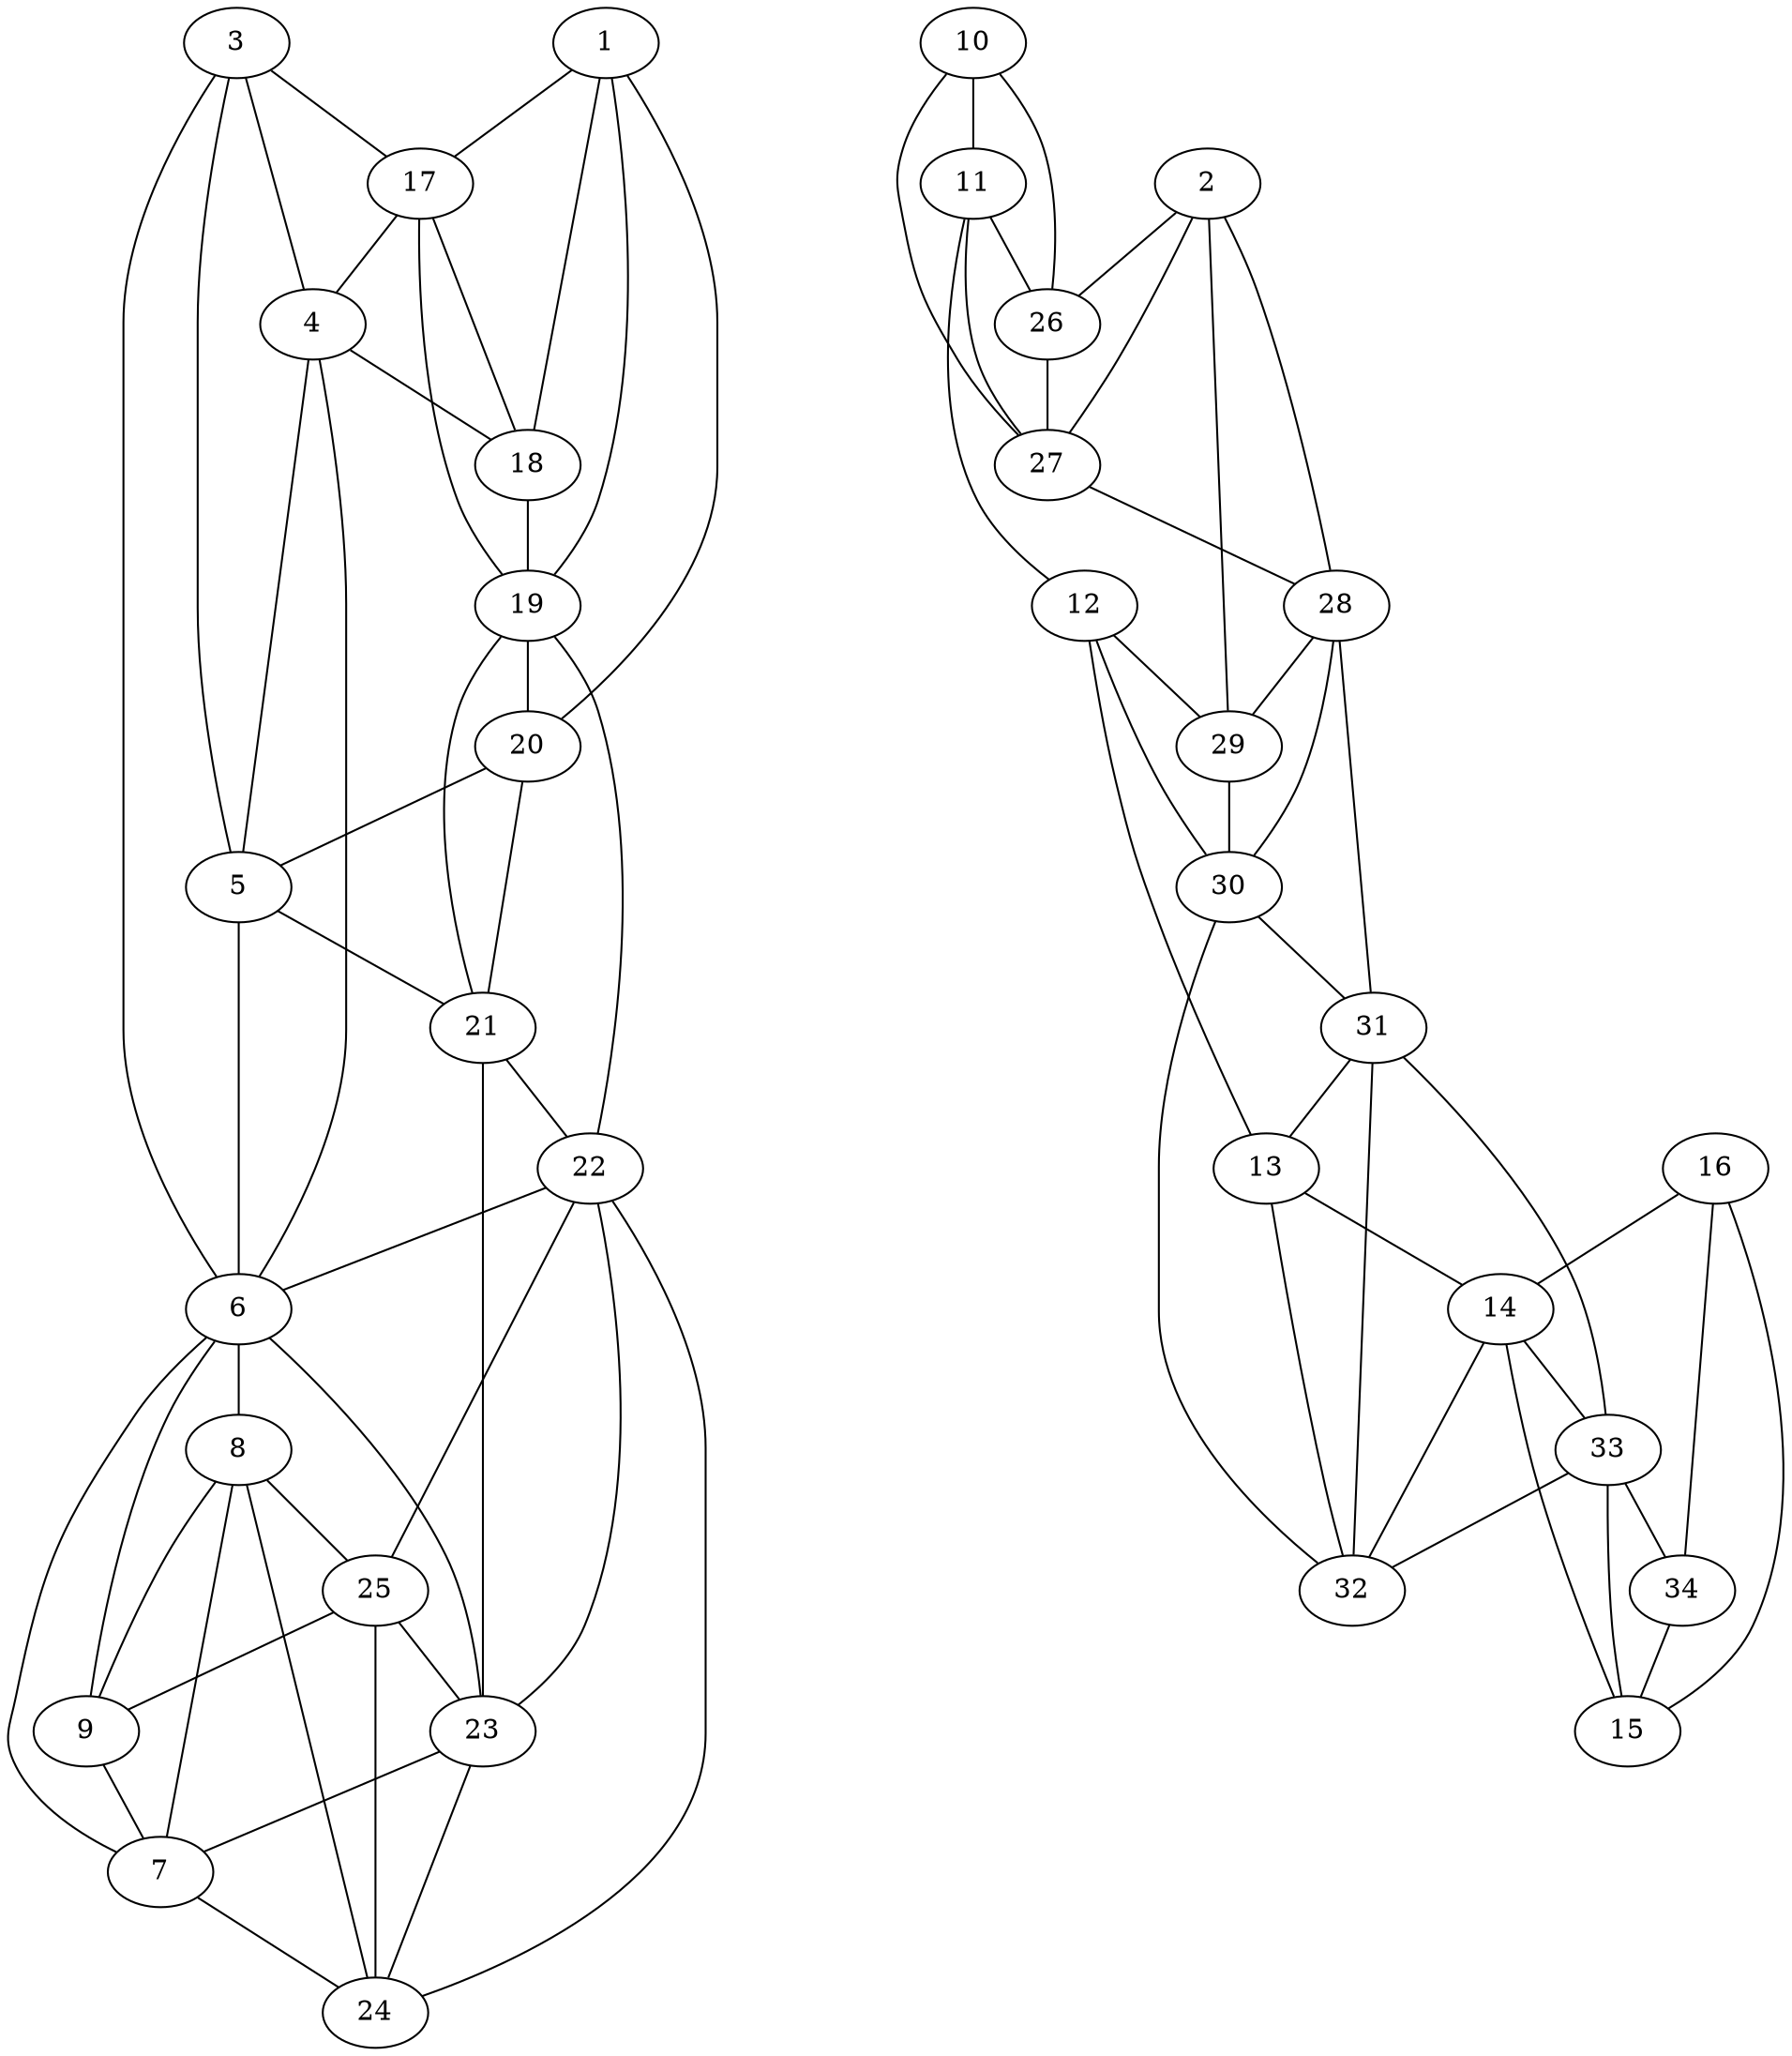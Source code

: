 graph pdb1trp {
	1	 [aaLength=17,
		sequence=SSDVSTAQAAGYKLHED,
		type=0];
	17	 [aaLength=4,
		sequence=CGSN,
		type=2];
	1 -- 17	 [distance0="17.40765",
		frequency=1,
		type0=2];
	18	 [aaLength=4,
		sequence=SSSD,
		type=2];
	1 -- 18	 [distance0="12.13768",
		frequency=1,
		type0=1];
	2	 [aaLength=17,
		sequence=vanDerWaals,
		type=0];
	26	 [aaLength=4,
		sequence=vanDerWaals,
		type=2];
	2 -- 26	 [distance0="17.39451",
		frequency=1,
		type0=2];
	27	 [aaLength=4,
		sequence=vanDerWaals,
		type=2];
	2 -- 27	 [distance0="11.84494",
		frequency=1,
		type0=1];
	3	 [aaLength=3,
		sequence=YTC,
		type=1];
	3 -- 17	 [distance0="0.0",
		frequency=1,
		type0=5];
	4	 [aaLength=4,
		sequence=NCYS,
		type=1];
	3 -- 4	 [distance0="5.0",
		frequency=1,
		type0=1];
	5	 [aaLength=4,
		sequence=PHKY,
		type=1];
	3 -- 5	 [distance0="35.0",
		frequency=1,
		type0=2];
	6	 [aaLength=8,
		sequence=PYYEYPIL,
		type=1];
	3 -- 6	 [distance0="51.0",
		frequency=1,
		type0=3];
	4 -- 5	 [distance0="30.0",
		frequency=1,
		type0=2];
	4 -- 6	 [distance0="46.0",
		frequency=1,
		type0=3];
	4 -- 18	 [distance0="0.0",
		frequency=1,
		type0=5];
	5 -- 6	 [distance0="16.0",
		frequency=1,
		type0=1];
	21	 [aaLength=4,
		sequence=NWEG,
		type=2];
	5 -- 21	 [distance0="1.0",
		frequency=1,
		type0=4];
	8	 [aaLength=7,
		sequence=QLAGVIT,
		type=1];
	6 -- 8	 [distance0="30.0",
		frequency=1,
		type0=3];
	7	 [aaLength=6,
		sequence=DRVVFN,
		type=1];
	6 -- 7	 [distance0="21.0",
		frequency=1,
		type0=2];
	23	 [aaLength=4,
		sequence=LSSG,
		type=2];
	6 -- 23	 [distance0="0.0",
		frequency=1,
		type0=5];
	7 -- 8	 [distance0="9.0",
		frequency=1,
		type0=1];
	24	 [aaLength=4,
		sequence=NENN,
		type=2];
	7 -- 24	 [distance0="0.0",
		frequency=1,
		type0=5];
	25	 [aaLength=4,
		sequence=HTGA,
		type=2];
	8 -- 25	 [distance0="0.0",
		frequency=1,
		type0=5];
	9	 [aaLength=4,
		sequence=FVEC,
		type=1];
	9 -- 6	 [distance0="45.0",
		frequency=1,
		type0=3];
	9 -- 8	 [distance0="15.0",
		frequency=1,
		type0=1];
	9 -- 7	 [distance0="24.0",
		frequency=1,
		type0=2];
	10	 [aaLength=3,
		sequence=vanDerWaals,
		type=1];
	11	 [aaLength=4,
		sequence=vanDerWaals,
		type=1];
	10 -- 11	 [distance0="5.0",
		frequency=1,
		type0=1];
	10 -- 26	 [distance0="26.07567",
		distance1="0.0",
		frequency=2,
		type0=2,
		type1=5];
	10 -- 27	 [distance0="33.31331",
		frequency=1,
		type0=3];
	12	 [aaLength=4,
		sequence=vanDerWaals,
		type=1];
	11 -- 12	 [distance0="30.0",
		frequency=1,
		type0=3];
	11 -- 26	 [distance0="26.17136",
		frequency=1,
		type0=2];
	11 -- 27	 [distance0="0.0",
		frequency=1,
		type0=5];
	13	 [aaLength=8,
		sequence=vanDerWaals,
		type=1];
	12 -- 13	 [distance0="16.0",
		frequency=1,
		type0=1];
	29	 [aaLength=4,
		sequence=vanDerWaals,
		type=2];
	12 -- 29	 [distance0="29.09686",
		frequency=1,
		type0=2];
	30	 [aaLength=4,
		sequence=vanDerWaals,
		type=2];
	12 -- 30	 [distance0="0.0",
		frequency=1,
		type0=4];
	14	 [aaLength=6,
		sequence=vanDerWaals,
		type=1];
	13 -- 14	 [distance0="21.0",
		frequency=1,
		type0=2];
	15	 [aaLength=7,
		sequence=vanDerWaals,
		type=1];
	14 -- 15	 [distance0="9.0",
		frequency=1,
		type0=1];
	33	 [aaLength=4,
		sequence=vanDerWaals,
		type=2];
	14 -- 33	 [distance0="0.0",
		frequency=1,
		type0=5];
	16	 [aaLength=4,
		sequence=vanDerWaals,
		type=1];
	16 -- 14	 [distance0="24.0",
		frequency=1,
		type0=2];
	16 -- 15	 [distance0="15.0",
		frequency=1,
		type0=1];
	34	 [aaLength=4,
		sequence=vanDerWaals,
		type=2];
	16 -- 34	 [distance0="26.90318",
		frequency=1,
		type0=3];
	17 -- 4	 [distance0="0.0",
		frequency=1,
		type0=5];
	17 -- 18	 [distance0="9.062051",
		frequency=1,
		type0=1];
	19	 [aaLength=4,
		sequence=HEDG,
		type=2];
	17 -- 19	 [distance0="33.63267",
		frequency=1,
		type0=3];
	18 -- 19	 [distance0="26.75409",
		distance1="11.0",
		frequency=2,
		type0=3,
		type1=4];
	19 -- 1	 [distance0="17.41207",
		frequency=1,
		type0=2];
	20	 [aaLength=4,
		sequence=GSNS,
		type=2];
	19 -- 20	 [distance0="15.75293",
		distance1="3.0",
		frequency=2,
		type0=1,
		type1=4];
	20 -- 1	 [distance0="25.34157",
		frequency=1,
		type0=3];
	20 -- 5	 [distance0="1.0",
		frequency=1,
		type0=4];
	20 -- 21	 [distance0="22.46614",
		frequency=1,
		type0=2];
	21 -- 19	 [distance0="20.33116",
		frequency=1,
		type0=2];
	22	 [aaLength=3,
		sequence=FDF,
		type=2];
	21 -- 22	 [distance0="9.903339",
		distance1="0.0",
		frequency=2,
		type0=1,
		type1=5];
	22 -- 6	 [distance0="4.0",
		frequency=1,
		type0=4];
	22 -- 19	 [distance0="28.81661",
		frequency=1,
		type0=3];
	22 -- 23	 [distance0="27.57315",
		frequency=1,
		type0=2];
	23 -- 7	 [distance0="10.0",
		frequency=1,
		type0=4];
	23 -- 21	 [distance0="26.51871",
		frequency=1,
		type0=1];
	24 -- 8	 [distance0="0.0",
		frequency=1,
		type0=5];
	24 -- 22	 [distance0="35.32257",
		frequency=1,
		type0=3];
	24 -- 23	 [distance0="31.33434",
		frequency=1,
		type0=2];
	24 -- 25	 [distance0="24.38307",
		frequency=1,
		type0=1];
	25 -- 9	 [distance0="4.0",
		frequency=1,
		type0=4];
	25 -- 22	 [distance0="48.04061",
		frequency=1,
		type0=3];
	25 -- 23	 [distance0="30.35299",
		frequency=1,
		type0=2];
	26 -- 27	 [distance0="9.346146",
		frequency=1,
		type0=1];
	28	 [aaLength=4,
		sequence=vanDerWaals,
		type=2];
	27 -- 28	 [distance0="26.58977",
		frequency=1,
		type0=3];
	28 -- 2	 [distance0="17.54849",
		frequency=1,
		type0=2];
	28 -- 29	 [distance0="16.50367",
		distance1="0.0",
		frequency=2,
		type0=1,
		type1=4];
	29 -- 2	 [distance0="25.24014",
		frequency=1,
		type0=3];
	29 -- 30	 [distance0="22.72268",
		frequency=1,
		type0=2];
	30 -- 28	 [distance0="20.40268",
		frequency=1,
		type0=2];
	31	 [aaLength=3,
		sequence=vanDerWaals,
		type=2];
	30 -- 31	 [distance0="9.82687",
		distance1="0.0",
		frequency=2,
		type0=1,
		type1=5];
	31 -- 13	 [distance0="0.0",
		frequency=1,
		type0=4];
	31 -- 28	 [distance0="28.95163",
		frequency=1,
		type0=3];
	32	 [aaLength=4,
		sequence=vanDerWaals,
		type=2];
	31 -- 32	 [distance0="27.1021",
		frequency=1,
		type0=2];
	32 -- 13	 [distance0="22.42055",
		frequency=1,
		type0=1];
	32 -- 14	 [distance0="25.48884",
		distance1="0.0",
		frequency=2,
		type0=2,
		type1=4];
	32 -- 30	 [distance0="26.72694",
		frequency=1,
		type0=3];
	33 -- 15	 [distance0="0.0",
		frequency=1,
		type0=5];
	33 -- 31	 [distance0="35.52157",
		frequency=1,
		type0=3];
	33 -- 32	 [distance0="31.424",
		frequency=1,
		type0=2];
	33 -- 34	 [distance0="24.54957",
		frequency=1,
		type0=1];
	34 -- 15	 [distance0="26.62294",
		frequency=1,
		type0=2];
}
